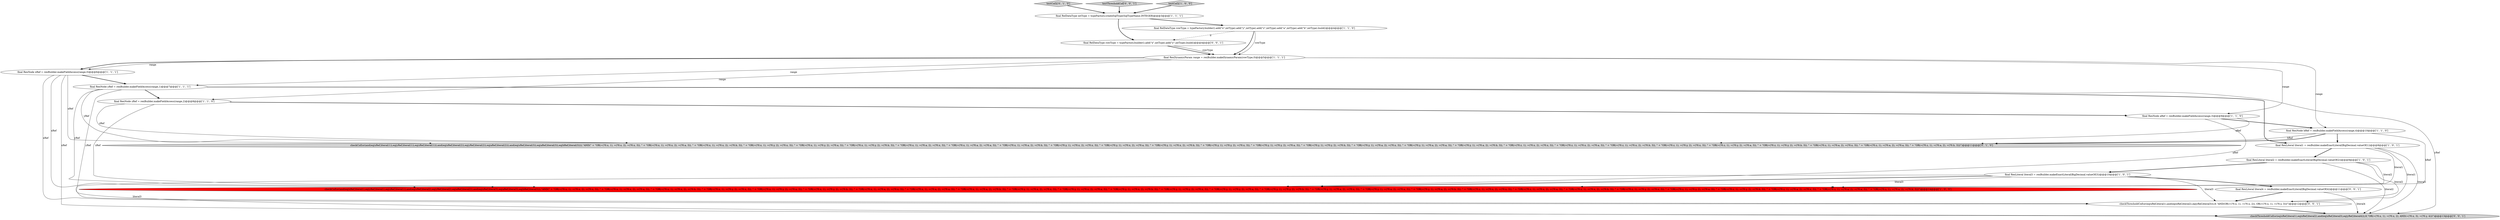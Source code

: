 digraph {
18 [style = filled, label = "checkThresholdCnf(or(eq(xRef,literal1),eq(xRef,literal2),and(eq(xRef,literal3),eq(yRef,literal4))),8,\"OR(=(?0.x, 1), =(?0.x, 2), AND(=(?0.x, 3), =(?0.y, 4)))\")@@@13@@@['0', '0', '1']", fillcolor = lightgray, shape = ellipse image = "AAA0AAABBB3BBB"];
13 [style = filled, label = "checkCnf(or(and(eq(xRef,literal(1)),eq(yRef,literal(1)),eq(zRef,literal(1))),and(eq(xRef,literal(2)),eq(yRef,literal(2)),eq(aRef,literal(2))),and(eq(xRef,literal(3)),eq(aRef,literal(3)),eq(bRef,literal(3)))),\"AND(\" + \"OR(=(?0.x, 1), =(?0.x, 2), =(?0.x, 3)), \" + \"OR(=(?0.x, 1), =(?0.x, 2), =(?0.a, 3)), \" + \"OR(=(?0.x, 1), =(?0.x, 2), =(?0.b, 3)), \" + \"OR(=(?0.x, 1), =(?0.y, 2), =(?0.x, 3)), \" + \"OR(=(?0.x, 1), =(?0.y, 2), =(?0.a, 3)), \" + \"OR(=(?0.x, 1), =(?0.y, 2), =(?0.b, 3)), \" + \"OR(=(?0.x, 1), =(?0.a, 2), =(?0.x, 3)), \" + \"OR(=(?0.x, 1), =(?0.a, 2), =(?0.a, 3)), \" + \"OR(=(?0.x, 1), =(?0.a, 2), =(?0.b, 3)), \" + \"OR(=(?0.y, 1), =(?0.x, 2), =(?0.x, 3)), \" + \"OR(=(?0.y, 1), =(?0.x, 2), =(?0.a, 3)), \" + \"OR(=(?0.y, 1), =(?0.x, 2), =(?0.b, 3)), \" + \"OR(=(?0.y, 1), =(?0.y, 2), =(?0.x, 3)), \" + \"OR(=(?0.y, 1), =(?0.y, 2), =(?0.a, 3)), \" + \"OR(=(?0.y, 1), =(?0.y, 2), =(?0.b, 3)), \" + \"OR(=(?0.y, 1), =(?0.a, 2), =(?0.x, 3)), \" + \"OR(=(?0.y, 1), =(?0.a, 2), =(?0.a, 3)), \" + \"OR(=(?0.y, 1), =(?0.a, 2), =(?0.b, 3)), \" + \"OR(=(?0.z, 1), =(?0.x, 2), =(?0.x, 3)), \" + \"OR(=(?0.z, 1), =(?0.x, 2), =(?0.a, 3)), \" + \"OR(=(?0.z, 1), =(?0.x, 2), =(?0.b, 3)), \" + \"OR(=(?0.z, 1), =(?0.y, 2), =(?0.x, 3)), \" + \"OR(=(?0.z, 1), =(?0.y, 2), =(?0.a, 3)), \" + \"OR(=(?0.z, 1), =(?0.y, 2), =(?0.b, 3)), \" + \"OR(=(?0.z, 1), =(?0.a, 2), =(?0.x, 3)), \" + \"OR(=(?0.z, 1), =(?0.a, 2), =(?0.a, 3)), \" + \"OR(=(?0.z, 1), =(?0.a, 2), =(?0.b, 3)))\")@@@11@@@['0', '1', '0']", fillcolor = lightgray, shape = ellipse image = "AAA0AAABBB2BBB"];
4 [style = filled, label = "final RelDataType intType = typeFactory.createSqlType(SqlTypeName.INTEGER)@@@3@@@['1', '1', '1']", fillcolor = white, shape = ellipse image = "AAA0AAABBB1BBB"];
14 [style = filled, label = "testCnf2['0', '1', '0']", fillcolor = lightgray, shape = diamond image = "AAA0AAABBB2BBB"];
19 [style = filled, label = "checkThresholdCnf(or(eq(xRef,literal1),and(eq(xRef,literal2),eq(yRef,literal3))),8,\"AND(OR(=(?0.x, 1), =(?0.x, 2)), OR(=(?0.x, 1), =(?0.y, 3)))\")@@@12@@@['0', '0', '1']", fillcolor = white, shape = ellipse image = "AAA0AAABBB3BBB"];
10 [style = filled, label = "final RexNode zRef = rexBuilder.makeFieldAccess(range,2)@@@8@@@['1', '1', '0']", fillcolor = white, shape = ellipse image = "AAA0AAABBB1BBB"];
11 [style = filled, label = "final RexNode bRef = rexBuilder.makeFieldAccess(range,4)@@@10@@@['1', '1', '0']", fillcolor = white, shape = ellipse image = "AAA0AAABBB1BBB"];
1 [style = filled, label = "final RelDataType rowType = typeFactory.builder().add(\"x\",intType).add(\"y\",intType).add(\"z\",intType).add(\"a\",intType).add(\"b\",intType).build()@@@4@@@['1', '1', '0']", fillcolor = white, shape = ellipse image = "AAA0AAABBB1BBB"];
5 [style = filled, label = "final RexDynamicParam range = rexBuilder.makeDynamicParam(rowType,0)@@@5@@@['1', '1', '1']", fillcolor = white, shape = ellipse image = "AAA0AAABBB1BBB"];
9 [style = filled, label = "final RexLiteral literal3 = rexBuilder.makeExactLiteral(BigDecimal.valueOf(3))@@@10@@@['1', '0', '1']", fillcolor = white, shape = ellipse image = "AAA0AAABBB1BBB"];
12 [style = filled, label = "final RexLiteral literal1 = rexBuilder.makeExactLiteral(BigDecimal.valueOf(1))@@@8@@@['1', '0', '1']", fillcolor = white, shape = ellipse image = "AAA0AAABBB1BBB"];
15 [style = filled, label = "testThresholdCnf['0', '0', '1']", fillcolor = lightgray, shape = diamond image = "AAA0AAABBB3BBB"];
7 [style = filled, label = "testCnf2['1', '0', '0']", fillcolor = lightgray, shape = diamond image = "AAA0AAABBB1BBB"];
16 [style = filled, label = "final RexLiteral literal4 = rexBuilder.makeExactLiteral(BigDecimal.valueOf(4))@@@11@@@['0', '0', '1']", fillcolor = white, shape = ellipse image = "AAA0AAABBB3BBB"];
17 [style = filled, label = "final RelDataType rowType = typeFactory.builder().add(\"x\",intType).add(\"y\",intType).build()@@@4@@@['0', '0', '1']", fillcolor = white, shape = ellipse image = "AAA0AAABBB3BBB"];
6 [style = filled, label = "checkCnf(or(and(eq(xRef,literal1),eq(yRef,literal1),eq(zRef,literal1)),and(eq(xRef,literal2),eq(yRef,literal2),eq(aRef,literal2)),and(eq(xRef,literal3),eq(aRef,literal3),eq(bRef,literal3))),\"AND(\" + \"OR(=(?0.x, 1), =(?0.x, 2), =(?0.x, 3)), \" + \"OR(=(?0.x, 1), =(?0.x, 2), =(?0.a, 3)), \" + \"OR(=(?0.x, 1), =(?0.x, 2), =(?0.b, 3)), \" + \"OR(=(?0.x, 1), =(?0.y, 2), =(?0.x, 3)), \" + \"OR(=(?0.x, 1), =(?0.y, 2), =(?0.a, 3)), \" + \"OR(=(?0.x, 1), =(?0.y, 2), =(?0.b, 3)), \" + \"OR(=(?0.x, 1), =(?0.a, 2), =(?0.x, 3)), \" + \"OR(=(?0.x, 1), =(?0.a, 2), =(?0.a, 3)), \" + \"OR(=(?0.x, 1), =(?0.a, 2), =(?0.b, 3)), \" + \"OR(=(?0.y, 1), =(?0.x, 2), =(?0.x, 3)), \" + \"OR(=(?0.y, 1), =(?0.x, 2), =(?0.a, 3)), \" + \"OR(=(?0.y, 1), =(?0.x, 2), =(?0.b, 3)), \" + \"OR(=(?0.y, 1), =(?0.y, 2), =(?0.x, 3)), \" + \"OR(=(?0.y, 1), =(?0.y, 2), =(?0.a, 3)), \" + \"OR(=(?0.y, 1), =(?0.y, 2), =(?0.b, 3)), \" + \"OR(=(?0.y, 1), =(?0.a, 2), =(?0.x, 3)), \" + \"OR(=(?0.y, 1), =(?0.a, 2), =(?0.a, 3)), \" + \"OR(=(?0.y, 1), =(?0.a, 2), =(?0.b, 3)), \" + \"OR(=(?0.z, 1), =(?0.x, 2), =(?0.x, 3)), \" + \"OR(=(?0.z, 1), =(?0.x, 2), =(?0.a, 3)), \" + \"OR(=(?0.z, 1), =(?0.x, 2), =(?0.b, 3)), \" + \"OR(=(?0.z, 1), =(?0.y, 2), =(?0.x, 3)), \" + \"OR(=(?0.z, 1), =(?0.y, 2), =(?0.a, 3)), \" + \"OR(=(?0.z, 1), =(?0.y, 2), =(?0.b, 3)), \" + \"OR(=(?0.z, 1), =(?0.a, 2), =(?0.x, 3)), \" + \"OR(=(?0.z, 1), =(?0.a, 2), =(?0.a, 3)), \" + \"OR(=(?0.z, 1), =(?0.a, 2), =(?0.b, 3)))\")@@@14@@@['1', '0', '0']", fillcolor = red, shape = ellipse image = "AAA1AAABBB1BBB"];
0 [style = filled, label = "final RexNode yRef = rexBuilder.makeFieldAccess(range,1)@@@7@@@['1', '1', '1']", fillcolor = white, shape = ellipse image = "AAA0AAABBB1BBB"];
8 [style = filled, label = "final RexNode aRef = rexBuilder.makeFieldAccess(range,3)@@@9@@@['1', '1', '0']", fillcolor = white, shape = ellipse image = "AAA0AAABBB1BBB"];
2 [style = filled, label = "final RexNode xRef = rexBuilder.makeFieldAccess(range,0)@@@6@@@['1', '1', '1']", fillcolor = white, shape = ellipse image = "AAA0AAABBB1BBB"];
3 [style = filled, label = "final RexLiteral literal2 = rexBuilder.makeExactLiteral(BigDecimal.valueOf(2))@@@9@@@['1', '0', '1']", fillcolor = white, shape = ellipse image = "AAA0AAABBB1BBB"];
1->5 [style = bold, label=""];
17->5 [style = bold, label=""];
11->6 [style = solid, label="bRef"];
19->18 [style = bold, label=""];
11->13 [style = solid, label="bRef"];
9->18 [style = solid, label="literal3"];
10->6 [style = solid, label="zRef"];
4->17 [style = bold, label=""];
0->6 [style = solid, label="yRef"];
1->5 [style = solid, label="rowType"];
16->18 [style = solid, label="literal4"];
0->12 [style = bold, label=""];
0->18 [style = solid, label="yRef"];
11->12 [style = bold, label=""];
7->4 [style = bold, label=""];
8->6 [style = solid, label="aRef"];
16->19 [style = bold, label=""];
3->6 [style = solid, label="literal2"];
8->13 [style = solid, label="aRef"];
2->18 [style = solid, label="xRef"];
9->16 [style = bold, label=""];
9->6 [style = solid, label="literal3"];
17->5 [style = solid, label="rowType"];
0->19 [style = solid, label="yRef"];
9->6 [style = bold, label=""];
3->18 [style = solid, label="literal2"];
3->9 [style = bold, label=""];
2->13 [style = solid, label="xRef"];
5->2 [style = bold, label=""];
0->10 [style = bold, label=""];
2->0 [style = bold, label=""];
5->11 [style = solid, label="range"];
12->6 [style = solid, label="literal1"];
1->17 [style = dashed, label="0"];
9->19 [style = solid, label="literal3"];
10->8 [style = bold, label=""];
3->19 [style = solid, label="literal2"];
2->6 [style = solid, label="xRef"];
5->8 [style = solid, label="range"];
12->19 [style = solid, label="literal1"];
5->2 [style = solid, label="range"];
11->13 [style = bold, label=""];
15->4 [style = bold, label=""];
0->13 [style = solid, label="yRef"];
4->1 [style = bold, label=""];
12->3 [style = bold, label=""];
10->13 [style = solid, label="zRef"];
5->0 [style = solid, label="range"];
2->19 [style = solid, label="xRef"];
8->11 [style = bold, label=""];
5->10 [style = solid, label="range"];
12->18 [style = solid, label="literal1"];
14->4 [style = bold, label=""];
}
